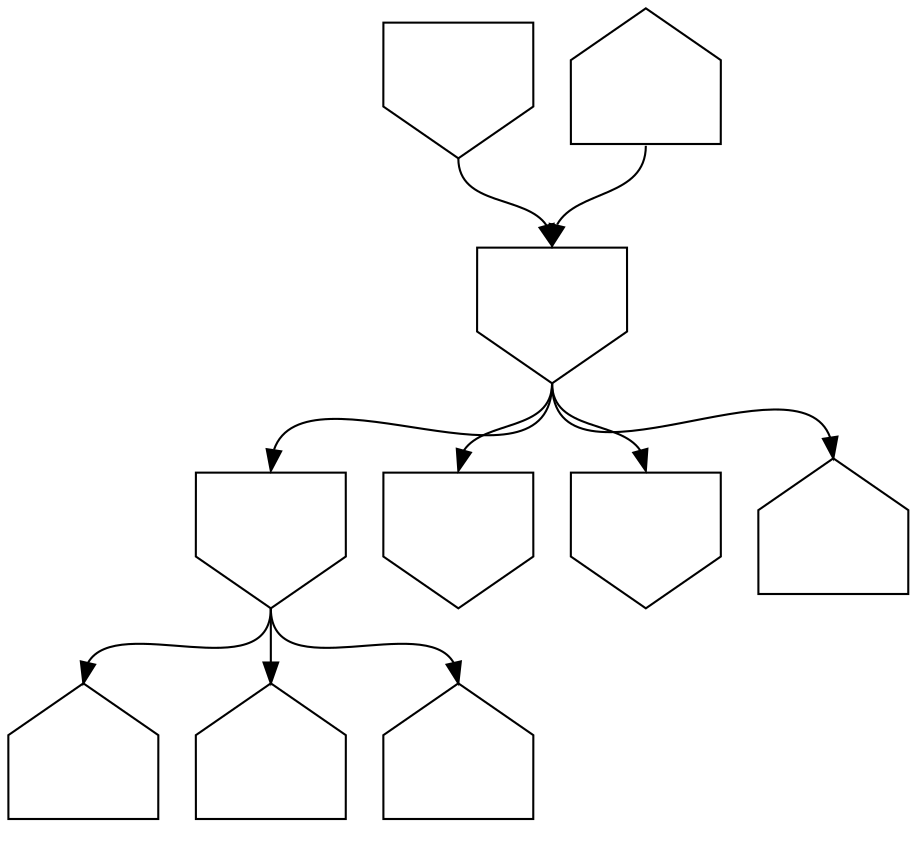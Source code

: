 digraph asm {
	edge [headport=n,tailport=s];
	11548 [label="",height=1,width=1,shape=house];
	20726 [label="",height=1,width=1,shape=invhouse];
	3538 [label="",height=1,width=1,shape=house];
	20123 [label="",height=1,width=1,shape=house];
	21235 [label="",height=1,width=1,shape=invhouse];
	4538 [label="",height=1,width=1,shape=invhouse];
	6213 [label="",height=1,width=1,shape=invhouse];
	19627 [label="",height=1,width=1,shape=house];
	13564 [label="",height=1,width=1,shape=invhouse];
	20641 [label="",height=1,width=1,shape=house];
	20726 -> 3538
	20726 -> 11548
	20726 -> 20123
	21235 -> 4538
	21235 -> 6213
	21235 -> 19627
	21235 -> 20726
	13564 -> 21235
	20641 -> 21235
}